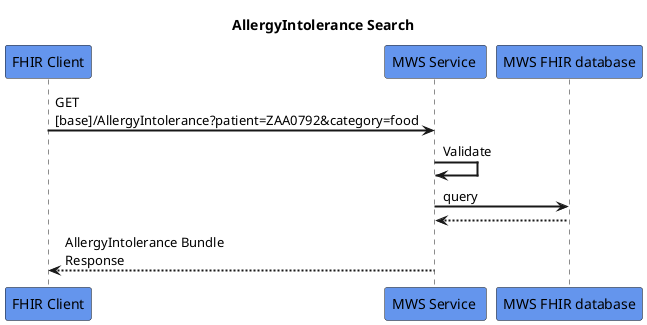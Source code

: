 @startuml
skinparam sequenceArrowThickness 2
skinparam roundcorner 5
skinparam maxmessagesize 180
skinparam sequenceParticipant bold
title  AllergyIntolerance Search
participant "FHIR Client" as A #CornflowerBlue
participant "MWS Service " as B #CornflowerBlue
participant "MWS FHIR database" as C #CornflowerBlue

A -> B: GET [base]/AllergyIntolerance?patient=ZAA0792&category=food
B -> B: Validate
B -> C: query
C -[dashed]-> B:

B -[dashed]-> A: AllergyIntolerance Bundle Response 

@enduml
